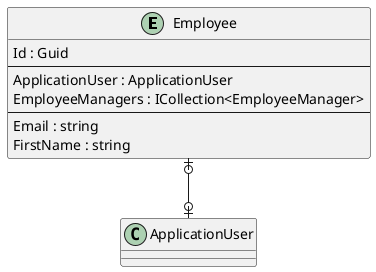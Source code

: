 @startuml

entity Employee {
    Id : Guid
    --
    ApplicationUser : ApplicationUser
    EmployeeManagers : ICollection<EmployeeManager>
    ' EmployeeKeyCodePlaceholder
    --
    Email : string
    FirstName : string
    ' EmployeePropertyCodePlaceholder
}

' EntityCodePlaceholder

Employee |o--o| ApplicationUser
' RelationshipCodePlaceholder

@enduml
